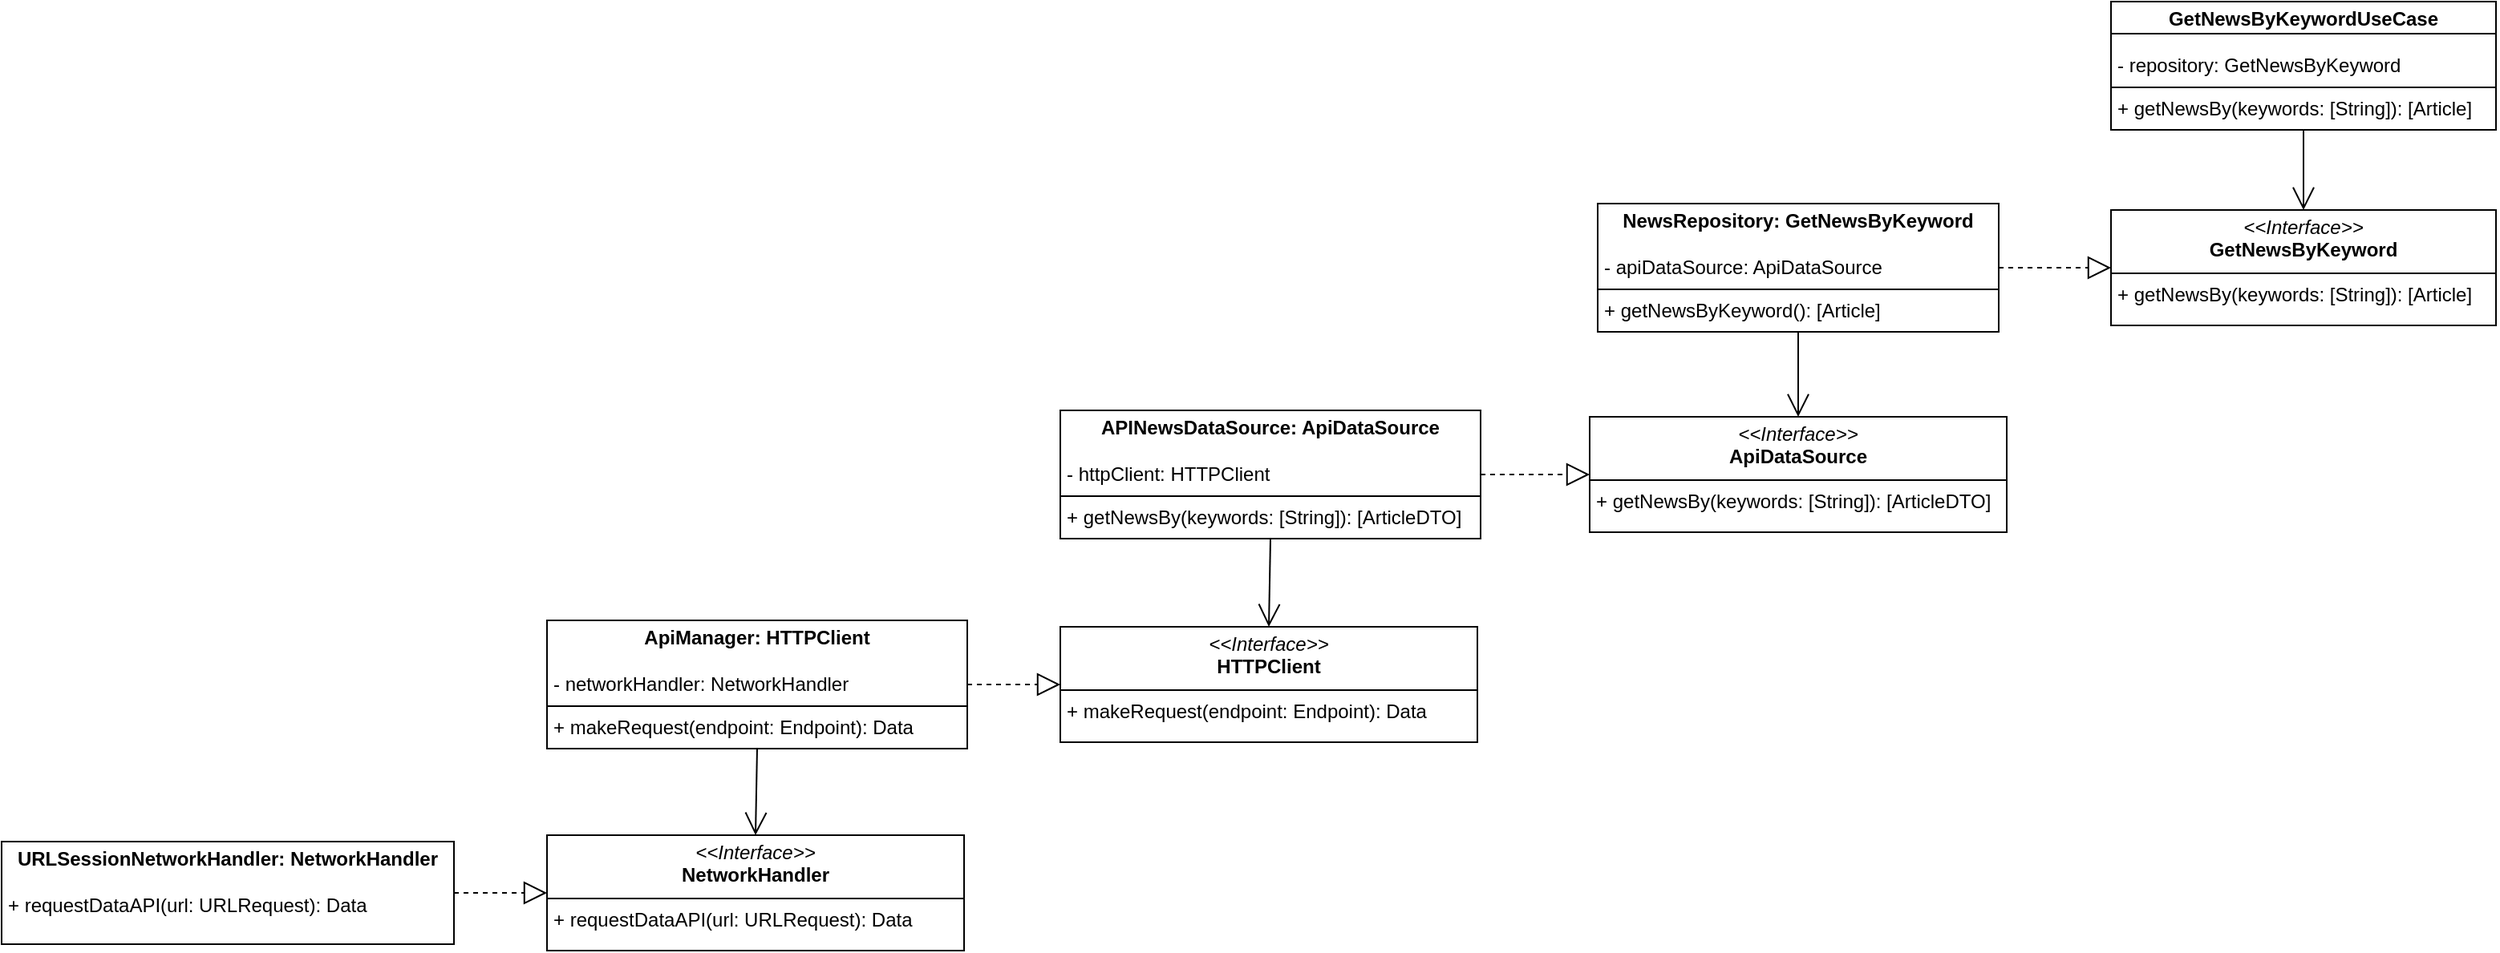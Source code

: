 <mxfile version="24.6.4" type="device">
  <diagram id="C5RBs43oDa-KdzZeNtuy" name="Page-1">
    <mxGraphModel dx="2954" dy="1214" grid="1" gridSize="10" guides="1" tooltips="1" connect="1" arrows="1" fold="1" page="1" pageScale="1" pageWidth="1654" pageHeight="1169" math="0" shadow="0">
      <root>
        <mxCell id="WIyWlLk6GJQsqaUBKTNV-0" />
        <mxCell id="WIyWlLk6GJQsqaUBKTNV-1" parent="WIyWlLk6GJQsqaUBKTNV-0" />
        <mxCell id="mG0GBeKA3kOR0JzB9rLf-0" value="&lt;p style=&quot;margin:0px;margin-top:4px;text-align:center;&quot;&gt;&lt;b&gt;GetNewsByKeywordUseCase&lt;/b&gt;&lt;/p&gt;&lt;p style=&quot;margin:0px;margin-left:4px;&quot;&gt;&lt;br&gt;&lt;/p&gt;&lt;p style=&quot;margin:0px;margin-left:4px;&quot;&gt;- repository: GetNewsByKeyword&lt;/p&gt;&lt;hr size=&quot;1&quot; style=&quot;border-style:solid;&quot;&gt;&lt;p style=&quot;margin:0px;margin-left:4px;&quot;&gt;+ getNewsBy(keywords: [String]): [Article]&lt;br&gt;&lt;/p&gt;" style="verticalAlign=top;align=left;overflow=fill;html=1;whiteSpace=wrap;" vertex="1" parent="WIyWlLk6GJQsqaUBKTNV-1">
          <mxGeometry x="1385" y="10" width="240" height="80" as="geometry" />
        </mxCell>
        <mxCell id="mG0GBeKA3kOR0JzB9rLf-2" value="" style="endArrow=none;html=1;rounded=0;exitX=1;exitY=0.25;exitDx=0;exitDy=0;entryX=0;entryY=0.25;entryDx=0;entryDy=0;" edge="1" parent="WIyWlLk6GJQsqaUBKTNV-1" source="mG0GBeKA3kOR0JzB9rLf-0" target="mG0GBeKA3kOR0JzB9rLf-0">
          <mxGeometry width="50" height="50" relative="1" as="geometry">
            <mxPoint x="1335" y="-40" as="sourcePoint" />
            <mxPoint x="1385" y="-90" as="targetPoint" />
          </mxGeometry>
        </mxCell>
        <mxCell id="mG0GBeKA3kOR0JzB9rLf-3" value="&lt;p style=&quot;margin:0px;margin-top:4px;text-align:center;&quot;&gt;&lt;i&gt;&amp;lt;&amp;lt;Interface&amp;gt;&amp;gt;&lt;/i&gt;&lt;br&gt;&lt;b&gt;GetNewsByKeyword&lt;/b&gt;&lt;/p&gt;&lt;hr size=&quot;1&quot; style=&quot;border-style:solid;&quot;&gt;&lt;p style=&quot;margin:0px;margin-left:4px;&quot;&gt;&lt;span style=&quot;background-color: initial;&quot;&gt;+ getNewsBy(keywords: [String]): [Article]&lt;/span&gt;&lt;br&gt;&lt;/p&gt;" style="verticalAlign=top;align=left;overflow=fill;html=1;whiteSpace=wrap;" vertex="1" parent="WIyWlLk6GJQsqaUBKTNV-1">
          <mxGeometry x="1385" y="140" width="240" height="72" as="geometry" />
        </mxCell>
        <mxCell id="mG0GBeKA3kOR0JzB9rLf-6" value="&lt;p style=&quot;margin:0px;margin-top:4px;text-align:center;&quot;&gt;&lt;b&gt;NewsRepository: GetNewsByKeyword&lt;/b&gt;&lt;/p&gt;&lt;p style=&quot;margin:0px;margin-left:4px;&quot;&gt;&lt;br&gt;&lt;/p&gt;&lt;p style=&quot;margin:0px;margin-left:4px;&quot;&gt;- apiDataSource: ApiDataSource&lt;/p&gt;&lt;hr size=&quot;1&quot; style=&quot;border-style:solid;&quot;&gt;&lt;p style=&quot;margin:0px;margin-left:4px;&quot;&gt;+ getNewsByKeyword(): [Article]&lt;/p&gt;" style="verticalAlign=top;align=left;overflow=fill;html=1;whiteSpace=wrap;" vertex="1" parent="WIyWlLk6GJQsqaUBKTNV-1">
          <mxGeometry x="1065" y="136" width="250" height="80" as="geometry" />
        </mxCell>
        <mxCell id="mG0GBeKA3kOR0JzB9rLf-8" value="" style="endArrow=open;endFill=1;endSize=12;html=1;rounded=0;exitX=0.5;exitY=1;exitDx=0;exitDy=0;entryX=0.5;entryY=0;entryDx=0;entryDy=0;" edge="1" parent="WIyWlLk6GJQsqaUBKTNV-1" source="mG0GBeKA3kOR0JzB9rLf-0" target="mG0GBeKA3kOR0JzB9rLf-3">
          <mxGeometry width="160" relative="1" as="geometry">
            <mxPoint x="1255" y="340" as="sourcePoint" />
            <mxPoint x="1415" y="340" as="targetPoint" />
          </mxGeometry>
        </mxCell>
        <mxCell id="mG0GBeKA3kOR0JzB9rLf-9" value="" style="endArrow=block;dashed=1;endFill=0;endSize=12;html=1;rounded=0;exitX=1;exitY=0.5;exitDx=0;exitDy=0;entryX=0;entryY=0.5;entryDx=0;entryDy=0;" edge="1" parent="WIyWlLk6GJQsqaUBKTNV-1" source="mG0GBeKA3kOR0JzB9rLf-6" target="mG0GBeKA3kOR0JzB9rLf-3">
          <mxGeometry width="160" relative="1" as="geometry">
            <mxPoint x="1255" y="340" as="sourcePoint" />
            <mxPoint x="1415" y="340" as="targetPoint" />
          </mxGeometry>
        </mxCell>
        <mxCell id="mG0GBeKA3kOR0JzB9rLf-10" value="&lt;p style=&quot;margin:0px;margin-top:4px;text-align:center;&quot;&gt;&lt;i&gt;&amp;lt;&amp;lt;Interface&amp;gt;&amp;gt;&lt;/i&gt;&lt;br&gt;&lt;b&gt;ApiDataSource&lt;/b&gt;&lt;/p&gt;&lt;hr size=&quot;1&quot; style=&quot;border-style:solid;&quot;&gt;&lt;p style=&quot;margin:0px;margin-left:4px;&quot;&gt;&lt;span style=&quot;background-color: initial;&quot;&gt;+ getNewsBy(keywords: [String]): [ArticleDTO]&lt;/span&gt;&lt;br&gt;&lt;/p&gt;" style="verticalAlign=top;align=left;overflow=fill;html=1;whiteSpace=wrap;" vertex="1" parent="WIyWlLk6GJQsqaUBKTNV-1">
          <mxGeometry x="1060" y="269" width="260" height="72" as="geometry" />
        </mxCell>
        <mxCell id="mG0GBeKA3kOR0JzB9rLf-11" value="" style="endArrow=open;endFill=1;endSize=12;html=1;rounded=0;exitX=0.5;exitY=1;exitDx=0;exitDy=0;entryX=0.5;entryY=0;entryDx=0;entryDy=0;" edge="1" parent="WIyWlLk6GJQsqaUBKTNV-1" source="mG0GBeKA3kOR0JzB9rLf-6" target="mG0GBeKA3kOR0JzB9rLf-10">
          <mxGeometry width="160" relative="1" as="geometry">
            <mxPoint x="1435" y="270" as="sourcePoint" />
            <mxPoint x="1435" y="320" as="targetPoint" />
          </mxGeometry>
        </mxCell>
        <mxCell id="mG0GBeKA3kOR0JzB9rLf-13" value="&lt;p style=&quot;margin:0px;margin-top:4px;text-align:center;&quot;&gt;&lt;b&gt;APINewsDataSource: ApiDataSource&lt;/b&gt;&lt;/p&gt;&lt;p style=&quot;margin:0px;margin-left:4px;&quot;&gt;&lt;br&gt;&lt;/p&gt;&lt;p style=&quot;margin:0px;margin-left:4px;&quot;&gt;- httpClient: HTTPClient&lt;/p&gt;&lt;hr size=&quot;1&quot; style=&quot;border-style:solid;&quot;&gt;&lt;p style=&quot;margin:0px;margin-left:4px;&quot;&gt;+ getNewsBy(keywords: [String]): [ArticleDTO]&lt;br&gt;&lt;/p&gt;" style="verticalAlign=top;align=left;overflow=fill;html=1;whiteSpace=wrap;" vertex="1" parent="WIyWlLk6GJQsqaUBKTNV-1">
          <mxGeometry x="730" y="265" width="262" height="80" as="geometry" />
        </mxCell>
        <mxCell id="mG0GBeKA3kOR0JzB9rLf-14" value="" style="endArrow=block;dashed=1;endFill=0;endSize=12;html=1;rounded=0;exitX=1;exitY=0.5;exitDx=0;exitDy=0;entryX=0;entryY=0.5;entryDx=0;entryDy=0;" edge="1" parent="WIyWlLk6GJQsqaUBKTNV-1" source="mG0GBeKA3kOR0JzB9rLf-13" target="mG0GBeKA3kOR0JzB9rLf-10">
          <mxGeometry width="160" relative="1" as="geometry">
            <mxPoint x="970" y="304.5" as="sourcePoint" />
            <mxPoint x="1040" y="304.5" as="targetPoint" />
          </mxGeometry>
        </mxCell>
        <mxCell id="mG0GBeKA3kOR0JzB9rLf-15" value="&lt;p style=&quot;margin:0px;margin-top:4px;text-align:center;&quot;&gt;&lt;i&gt;&amp;lt;&amp;lt;Interface&amp;gt;&amp;gt;&lt;/i&gt;&lt;br&gt;&lt;b&gt;HTTPClient&lt;/b&gt;&lt;/p&gt;&lt;hr size=&quot;1&quot; style=&quot;border-style:solid;&quot;&gt;&lt;p style=&quot;margin:0px;margin-left:4px;&quot;&gt;&lt;span style=&quot;background-color: initial;&quot;&gt;+ makeRequest(endpoint: Endpoint): Data&lt;/span&gt;&lt;br&gt;&lt;/p&gt;" style="verticalAlign=top;align=left;overflow=fill;html=1;whiteSpace=wrap;" vertex="1" parent="WIyWlLk6GJQsqaUBKTNV-1">
          <mxGeometry x="730" y="400" width="260" height="72" as="geometry" />
        </mxCell>
        <mxCell id="mG0GBeKA3kOR0JzB9rLf-16" value="" style="endArrow=open;endFill=1;endSize=12;html=1;rounded=0;exitX=0.5;exitY=1;exitDx=0;exitDy=0;entryX=0.5;entryY=0;entryDx=0;entryDy=0;" edge="1" parent="WIyWlLk6GJQsqaUBKTNV-1" source="mG0GBeKA3kOR0JzB9rLf-13" target="mG0GBeKA3kOR0JzB9rLf-15">
          <mxGeometry width="160" relative="1" as="geometry">
            <mxPoint x="1070" y="460" as="sourcePoint" />
            <mxPoint x="1070" y="513" as="targetPoint" />
          </mxGeometry>
        </mxCell>
        <mxCell id="mG0GBeKA3kOR0JzB9rLf-17" value="&lt;p style=&quot;margin:0px;margin-top:4px;text-align:center;&quot;&gt;&lt;b&gt;ApiManager: HTTPClient&lt;/b&gt;&lt;/p&gt;&lt;p style=&quot;margin:0px;margin-left:4px;&quot;&gt;&lt;br&gt;&lt;/p&gt;&lt;p style=&quot;margin:0px;margin-left:4px;&quot;&gt;- networkHandler: NetworkHandler&lt;/p&gt;&lt;hr size=&quot;1&quot; style=&quot;border-style:solid;&quot;&gt;&lt;p style=&quot;margin:0px;margin-left:4px;&quot;&gt;+ makeRequest(endpoint: Endpoint): Data&lt;br&gt;&lt;/p&gt;" style="verticalAlign=top;align=left;overflow=fill;html=1;whiteSpace=wrap;" vertex="1" parent="WIyWlLk6GJQsqaUBKTNV-1">
          <mxGeometry x="410" y="396" width="262" height="80" as="geometry" />
        </mxCell>
        <mxCell id="mG0GBeKA3kOR0JzB9rLf-18" value="" style="endArrow=block;dashed=1;endFill=0;endSize=12;html=1;rounded=0;exitX=1;exitY=0.5;exitDx=0;exitDy=0;entryX=0;entryY=0.5;entryDx=0;entryDy=0;" edge="1" parent="WIyWlLk6GJQsqaUBKTNV-1" source="mG0GBeKA3kOR0JzB9rLf-17" target="mG0GBeKA3kOR0JzB9rLf-15">
          <mxGeometry width="160" relative="1" as="geometry">
            <mxPoint x="662" y="580" as="sourcePoint" />
            <mxPoint x="730" y="580" as="targetPoint" />
          </mxGeometry>
        </mxCell>
        <mxCell id="mG0GBeKA3kOR0JzB9rLf-19" value="&lt;p style=&quot;margin:0px;margin-top:4px;text-align:center;&quot;&gt;&lt;i&gt;&amp;lt;&amp;lt;Interface&amp;gt;&amp;gt;&lt;/i&gt;&lt;br&gt;&lt;b&gt;NetworkHandler&lt;/b&gt;&lt;/p&gt;&lt;hr size=&quot;1&quot; style=&quot;border-style:solid;&quot;&gt;&lt;p style=&quot;margin:0px;margin-left:4px;&quot;&gt;&lt;span style=&quot;background-color: initial;&quot;&gt;+ requestDataAPI(url: URLRequest): Data&lt;/span&gt;&lt;br&gt;&lt;/p&gt;" style="verticalAlign=top;align=left;overflow=fill;html=1;whiteSpace=wrap;" vertex="1" parent="WIyWlLk6GJQsqaUBKTNV-1">
          <mxGeometry x="410" y="530" width="260" height="72" as="geometry" />
        </mxCell>
        <mxCell id="mG0GBeKA3kOR0JzB9rLf-20" value="" style="endArrow=open;endFill=1;endSize=12;html=1;rounded=0;exitX=0.5;exitY=1;exitDx=0;exitDy=0;entryX=0.5;entryY=0;entryDx=0;entryDy=0;" edge="1" parent="WIyWlLk6GJQsqaUBKTNV-1" source="mG0GBeKA3kOR0JzB9rLf-17" target="mG0GBeKA3kOR0JzB9rLf-19">
          <mxGeometry width="160" relative="1" as="geometry">
            <mxPoint x="721" y="620" as="sourcePoint" />
            <mxPoint x="720" y="675" as="targetPoint" />
          </mxGeometry>
        </mxCell>
        <mxCell id="mG0GBeKA3kOR0JzB9rLf-21" value="&lt;p style=&quot;margin:0px;margin-top:4px;text-align:center;&quot;&gt;&lt;b&gt;URLSessionNetworkHandler: NetworkHandler&lt;/b&gt;&lt;/p&gt;&lt;p style=&quot;margin:0px;margin-left:4px;&quot;&gt;&lt;br&gt;&lt;/p&gt;&lt;p style=&quot;margin:0px;margin-left:4px;&quot;&gt;&lt;/p&gt;&lt;p style=&quot;margin:0px;margin-left:4px;&quot;&gt;+ requestDataAPI(url: URLRequest): Data&lt;br&gt;&lt;/p&gt;" style="verticalAlign=top;align=left;overflow=fill;html=1;whiteSpace=wrap;" vertex="1" parent="WIyWlLk6GJQsqaUBKTNV-1">
          <mxGeometry x="70" y="534" width="282" height="64" as="geometry" />
        </mxCell>
        <mxCell id="mG0GBeKA3kOR0JzB9rLf-22" value="" style="endArrow=block;dashed=1;endFill=0;endSize=12;html=1;rounded=0;exitX=1;exitY=0.5;exitDx=0;exitDy=0;entryX=0;entryY=0.5;entryDx=0;entryDy=0;" edge="1" parent="WIyWlLk6GJQsqaUBKTNV-1" source="mG0GBeKA3kOR0JzB9rLf-21" target="mG0GBeKA3kOR0JzB9rLf-19">
          <mxGeometry width="160" relative="1" as="geometry">
            <mxPoint x="332" y="660" as="sourcePoint" />
            <mxPoint x="390" y="660" as="targetPoint" />
          </mxGeometry>
        </mxCell>
      </root>
    </mxGraphModel>
  </diagram>
</mxfile>
